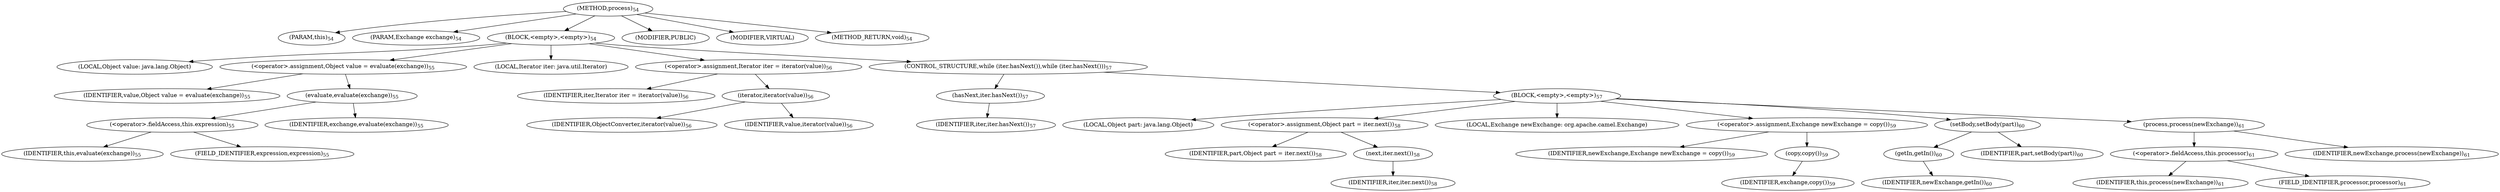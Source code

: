 digraph "process" {  
"60" [label = <(METHOD,process)<SUB>54</SUB>> ]
"61" [label = <(PARAM,this)<SUB>54</SUB>> ]
"62" [label = <(PARAM,Exchange exchange)<SUB>54</SUB>> ]
"63" [label = <(BLOCK,&lt;empty&gt;,&lt;empty&gt;)<SUB>54</SUB>> ]
"64" [label = <(LOCAL,Object value: java.lang.Object)> ]
"65" [label = <(&lt;operator&gt;.assignment,Object value = evaluate(exchange))<SUB>55</SUB>> ]
"66" [label = <(IDENTIFIER,value,Object value = evaluate(exchange))<SUB>55</SUB>> ]
"67" [label = <(evaluate,evaluate(exchange))<SUB>55</SUB>> ]
"68" [label = <(&lt;operator&gt;.fieldAccess,this.expression)<SUB>55</SUB>> ]
"69" [label = <(IDENTIFIER,this,evaluate(exchange))<SUB>55</SUB>> ]
"70" [label = <(FIELD_IDENTIFIER,expression,expression)<SUB>55</SUB>> ]
"71" [label = <(IDENTIFIER,exchange,evaluate(exchange))<SUB>55</SUB>> ]
"72" [label = <(LOCAL,Iterator iter: java.util.Iterator)> ]
"73" [label = <(&lt;operator&gt;.assignment,Iterator iter = iterator(value))<SUB>56</SUB>> ]
"74" [label = <(IDENTIFIER,iter,Iterator iter = iterator(value))<SUB>56</SUB>> ]
"75" [label = <(iterator,iterator(value))<SUB>56</SUB>> ]
"76" [label = <(IDENTIFIER,ObjectConverter,iterator(value))<SUB>56</SUB>> ]
"77" [label = <(IDENTIFIER,value,iterator(value))<SUB>56</SUB>> ]
"78" [label = <(CONTROL_STRUCTURE,while (iter.hasNext()),while (iter.hasNext()))<SUB>57</SUB>> ]
"79" [label = <(hasNext,iter.hasNext())<SUB>57</SUB>> ]
"80" [label = <(IDENTIFIER,iter,iter.hasNext())<SUB>57</SUB>> ]
"81" [label = <(BLOCK,&lt;empty&gt;,&lt;empty&gt;)<SUB>57</SUB>> ]
"82" [label = <(LOCAL,Object part: java.lang.Object)> ]
"83" [label = <(&lt;operator&gt;.assignment,Object part = iter.next())<SUB>58</SUB>> ]
"84" [label = <(IDENTIFIER,part,Object part = iter.next())<SUB>58</SUB>> ]
"85" [label = <(next,iter.next())<SUB>58</SUB>> ]
"86" [label = <(IDENTIFIER,iter,iter.next())<SUB>58</SUB>> ]
"87" [label = <(LOCAL,Exchange newExchange: org.apache.camel.Exchange)> ]
"88" [label = <(&lt;operator&gt;.assignment,Exchange newExchange = copy())<SUB>59</SUB>> ]
"89" [label = <(IDENTIFIER,newExchange,Exchange newExchange = copy())<SUB>59</SUB>> ]
"90" [label = <(copy,copy())<SUB>59</SUB>> ]
"91" [label = <(IDENTIFIER,exchange,copy())<SUB>59</SUB>> ]
"92" [label = <(setBody,setBody(part))<SUB>60</SUB>> ]
"93" [label = <(getIn,getIn())<SUB>60</SUB>> ]
"94" [label = <(IDENTIFIER,newExchange,getIn())<SUB>60</SUB>> ]
"95" [label = <(IDENTIFIER,part,setBody(part))<SUB>60</SUB>> ]
"96" [label = <(process,process(newExchange))<SUB>61</SUB>> ]
"97" [label = <(&lt;operator&gt;.fieldAccess,this.processor)<SUB>61</SUB>> ]
"98" [label = <(IDENTIFIER,this,process(newExchange))<SUB>61</SUB>> ]
"99" [label = <(FIELD_IDENTIFIER,processor,processor)<SUB>61</SUB>> ]
"100" [label = <(IDENTIFIER,newExchange,process(newExchange))<SUB>61</SUB>> ]
"101" [label = <(MODIFIER,PUBLIC)> ]
"102" [label = <(MODIFIER,VIRTUAL)> ]
"103" [label = <(METHOD_RETURN,void)<SUB>54</SUB>> ]
  "60" -> "61" 
  "60" -> "62" 
  "60" -> "63" 
  "60" -> "101" 
  "60" -> "102" 
  "60" -> "103" 
  "63" -> "64" 
  "63" -> "65" 
  "63" -> "72" 
  "63" -> "73" 
  "63" -> "78" 
  "65" -> "66" 
  "65" -> "67" 
  "67" -> "68" 
  "67" -> "71" 
  "68" -> "69" 
  "68" -> "70" 
  "73" -> "74" 
  "73" -> "75" 
  "75" -> "76" 
  "75" -> "77" 
  "78" -> "79" 
  "78" -> "81" 
  "79" -> "80" 
  "81" -> "82" 
  "81" -> "83" 
  "81" -> "87" 
  "81" -> "88" 
  "81" -> "92" 
  "81" -> "96" 
  "83" -> "84" 
  "83" -> "85" 
  "85" -> "86" 
  "88" -> "89" 
  "88" -> "90" 
  "90" -> "91" 
  "92" -> "93" 
  "92" -> "95" 
  "93" -> "94" 
  "96" -> "97" 
  "96" -> "100" 
  "97" -> "98" 
  "97" -> "99" 
}
